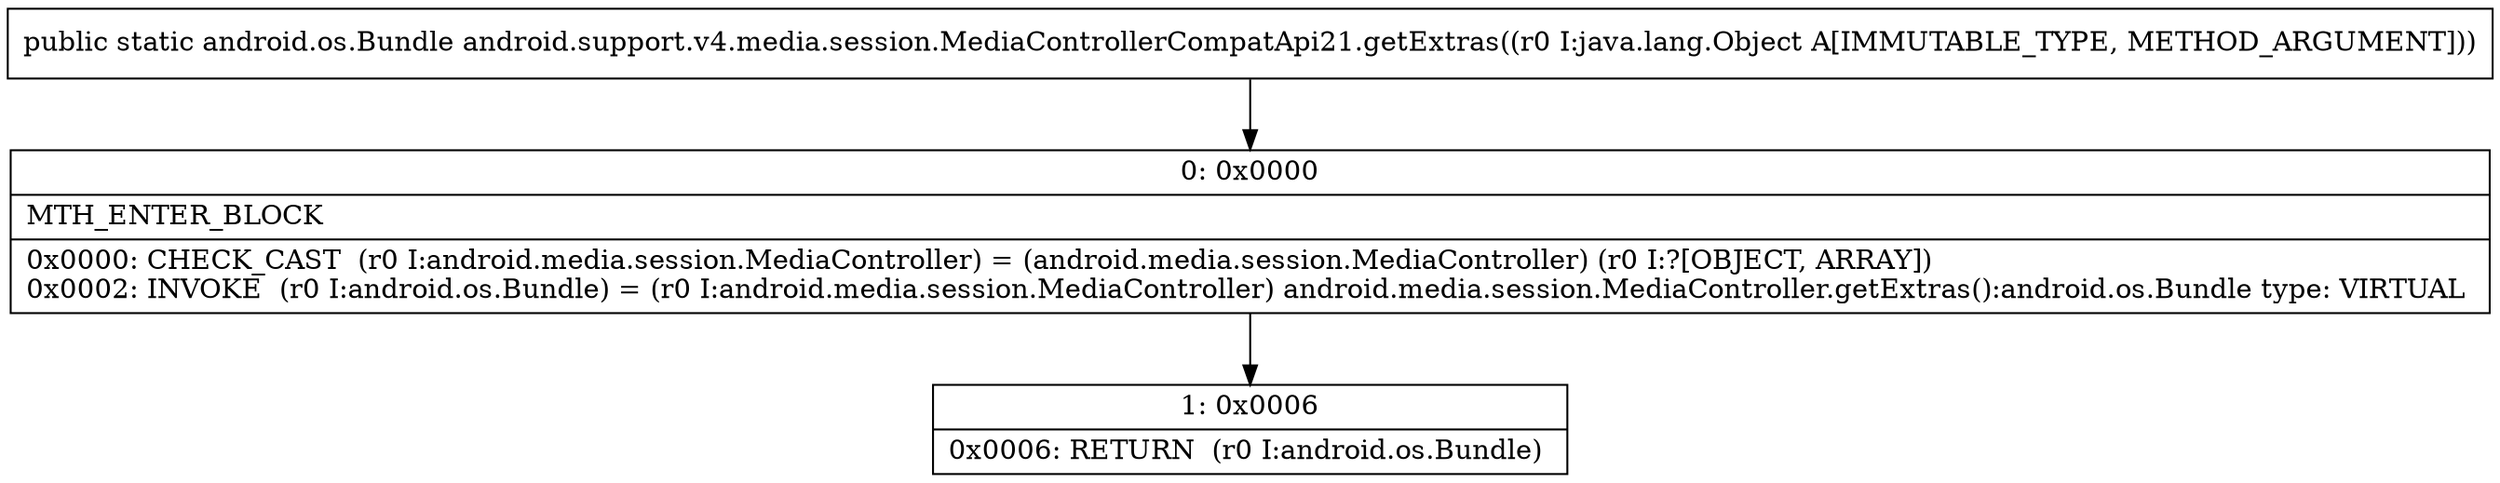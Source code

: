 digraph "CFG forandroid.support.v4.media.session.MediaControllerCompatApi21.getExtras(Ljava\/lang\/Object;)Landroid\/os\/Bundle;" {
Node_0 [shape=record,label="{0\:\ 0x0000|MTH_ENTER_BLOCK\l|0x0000: CHECK_CAST  (r0 I:android.media.session.MediaController) = (android.media.session.MediaController) (r0 I:?[OBJECT, ARRAY]) \l0x0002: INVOKE  (r0 I:android.os.Bundle) = (r0 I:android.media.session.MediaController) android.media.session.MediaController.getExtras():android.os.Bundle type: VIRTUAL \l}"];
Node_1 [shape=record,label="{1\:\ 0x0006|0x0006: RETURN  (r0 I:android.os.Bundle) \l}"];
MethodNode[shape=record,label="{public static android.os.Bundle android.support.v4.media.session.MediaControllerCompatApi21.getExtras((r0 I:java.lang.Object A[IMMUTABLE_TYPE, METHOD_ARGUMENT])) }"];
MethodNode -> Node_0;
Node_0 -> Node_1;
}

